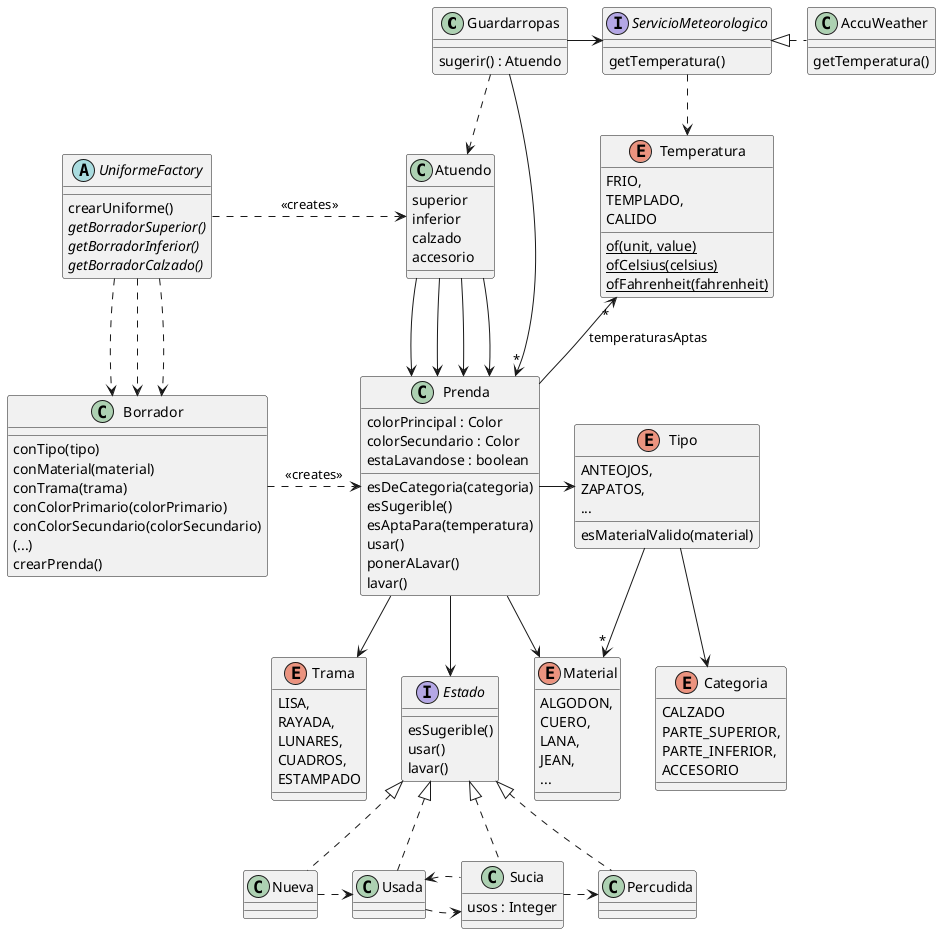 @startuml iteracion-4

class Guardarropas {
  sugerir() : Atuendo
}

Guardarropas ..> Atuendo
Guardarropas -right-> "*" Prenda
Guardarropas -right-> ServicioMeteorologico

interface ServicioMeteorologico {
    getTemperatura()
}

ServicioMeteorologico ..> Temperatura

ServicioMeteorologico <|.right. AccuWeather

class AccuWeather {
    getTemperatura()
}

enum Temperatura {
    FRIO,
    TEMPLADO,
    CALIDO
    {static} of(unit, value)
    {static} ofCelsius(celsius)
    {static} ofFahrenheit(fahrenheit)
}

abstract UniformeFactory {
  crearUniforme()
  {abstract} getBorradorSuperior()
  {abstract} getBorradorInferior()
  {abstract} getBorradorCalzado()
}

UniformeFactory .right.> Atuendo : <<creates>>
UniformeFactory ..> Borrador
UniformeFactory ..> Borrador
UniformeFactory ..> Borrador

class Atuendo {
   superior
   inferior
   calzado
   accesorio
}

Atuendo --> Prenda
Atuendo --> Prenda
Atuendo --> Prenda
Atuendo --> Prenda

class Borrador {
  conTipo(tipo)
  conMaterial(material)
  conTrama(trama)
  conColorPrimario(colorPrimario)
  conColorSecundario(colorSecundario)
  (...)
  crearPrenda()
}

Borrador .right.> Prenda : <<creates>>

class Prenda {
 colorPrincipal : Color
 colorSecundario : Color
 estaLavandose : boolean
 esDeCategoria(categoria)
 esSugerible()
 esAptaPara(temperatura)
 usar()
 ponerALavar()
 lavar()
}

Prenda -up-> "*" Temperatura : "temperaturasAptas"
Prenda -right-> Tipo
Prenda --> Material
Prenda --> Trama
Prenda --> Estado

enum Material {
  ALGODON,
  CUERO,
  LANA,
  JEAN,
  ...
}

enum Trama {
  LISA,
  RAYADA,
  LUNARES,
  CUADROS,
  ESTAMPADO
}

enum Tipo {
  ANTEOJOS,
  ZAPATOS,
  ...
  esMaterialValido(material)
}

Tipo --> "*" Material
Tipo --> Categoria

enum Categoria {
  CALZADO
  PARTE_SUPERIOR,
  PARTE_INFERIOR,
  ACCESORIO
}

interface Estado {
 esSugerible()
 usar()
 lavar()
}

Estado <|.. Nueva
Estado <|.. Usada
Estado <|.. Sucia
Estado <|.. Percudida

Nueva .right.> Usada
Usada .right.> Sucia
Sucia .left.> Usada
Sucia .right.> Percudida

class Sucia {
  usos : Integer
}

@enduml
